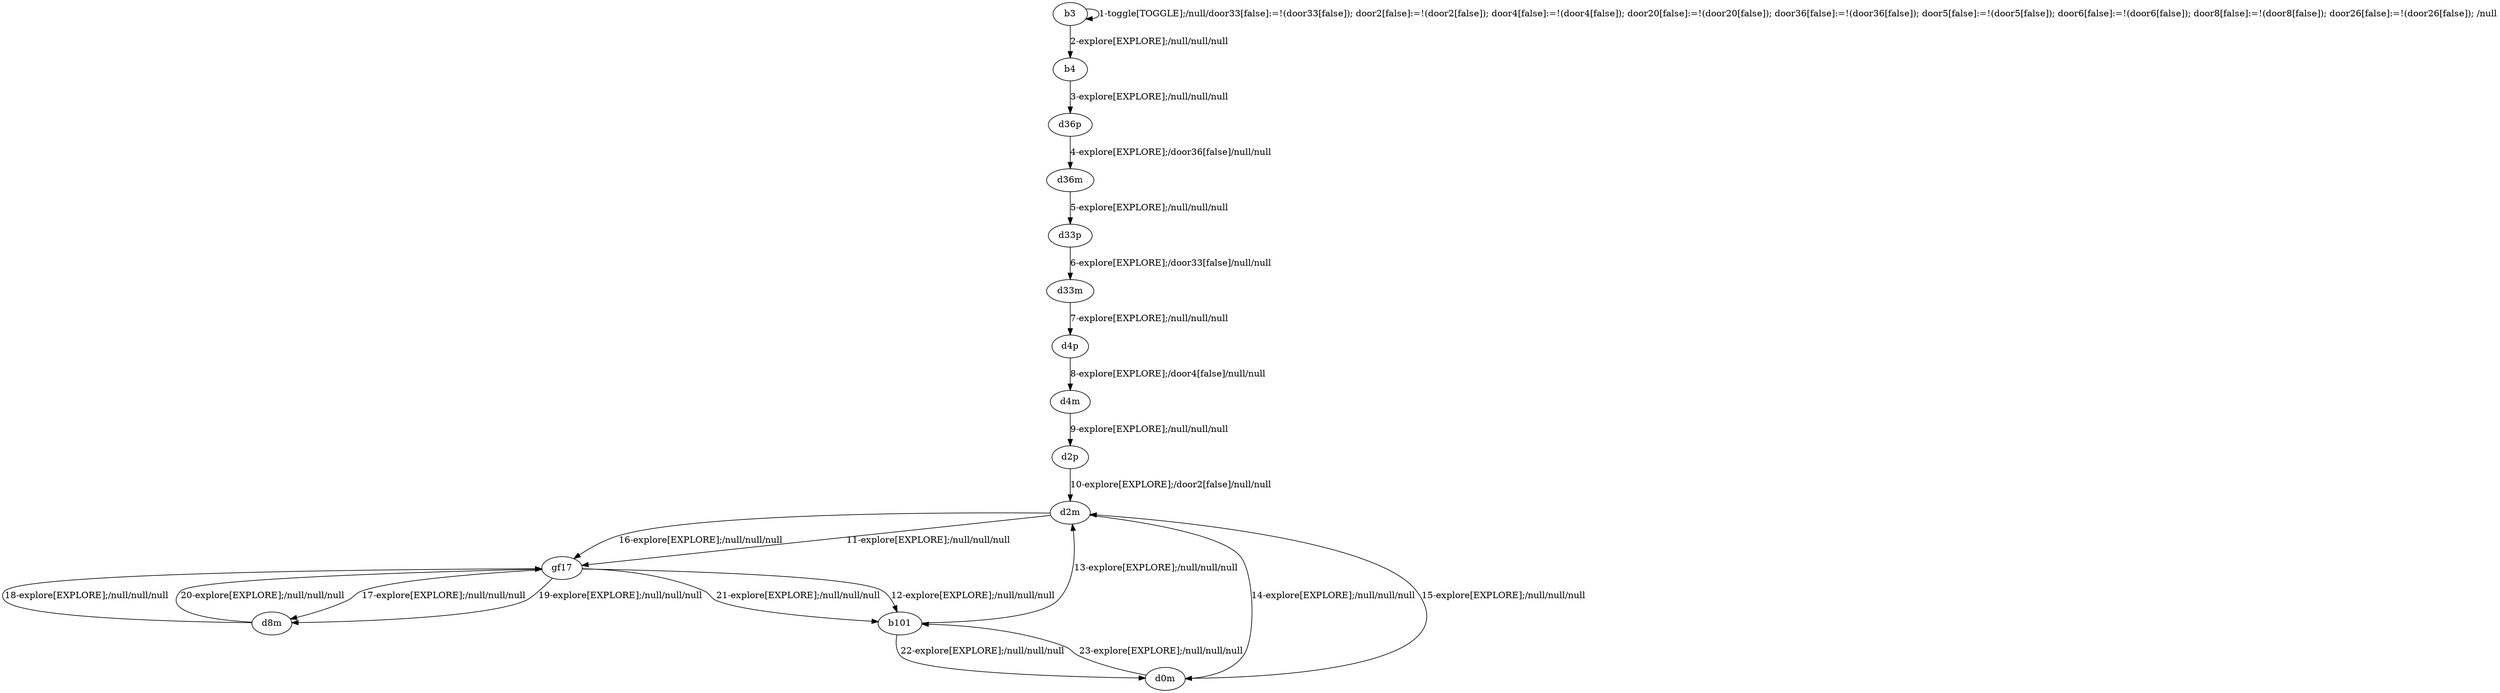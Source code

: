 # Total number of goals covered by this test: 1
# d0m --> b101

digraph g {
"b3" -> "b3" [label = "1-toggle[TOGGLE];/null/door33[false]:=!(door33[false]); door2[false]:=!(door2[false]); door4[false]:=!(door4[false]); door20[false]:=!(door20[false]); door36[false]:=!(door36[false]); door5[false]:=!(door5[false]); door6[false]:=!(door6[false]); door8[false]:=!(door8[false]); door26[false]:=!(door26[false]); /null"];
"b3" -> "b4" [label = "2-explore[EXPLORE];/null/null/null"];
"b4" -> "d36p" [label = "3-explore[EXPLORE];/null/null/null"];
"d36p" -> "d36m" [label = "4-explore[EXPLORE];/door36[false]/null/null"];
"d36m" -> "d33p" [label = "5-explore[EXPLORE];/null/null/null"];
"d33p" -> "d33m" [label = "6-explore[EXPLORE];/door33[false]/null/null"];
"d33m" -> "d4p" [label = "7-explore[EXPLORE];/null/null/null"];
"d4p" -> "d4m" [label = "8-explore[EXPLORE];/door4[false]/null/null"];
"d4m" -> "d2p" [label = "9-explore[EXPLORE];/null/null/null"];
"d2p" -> "d2m" [label = "10-explore[EXPLORE];/door2[false]/null/null"];
"d2m" -> "gf17" [label = "11-explore[EXPLORE];/null/null/null"];
"gf17" -> "b101" [label = "12-explore[EXPLORE];/null/null/null"];
"b101" -> "d2m" [label = "13-explore[EXPLORE];/null/null/null"];
"d2m" -> "d0m" [label = "14-explore[EXPLORE];/null/null/null"];
"d0m" -> "d2m" [label = "15-explore[EXPLORE];/null/null/null"];
"d2m" -> "gf17" [label = "16-explore[EXPLORE];/null/null/null"];
"gf17" -> "d8m" [label = "17-explore[EXPLORE];/null/null/null"];
"d8m" -> "gf17" [label = "18-explore[EXPLORE];/null/null/null"];
"gf17" -> "d8m" [label = "19-explore[EXPLORE];/null/null/null"];
"d8m" -> "gf17" [label = "20-explore[EXPLORE];/null/null/null"];
"gf17" -> "b101" [label = "21-explore[EXPLORE];/null/null/null"];
"b101" -> "d0m" [label = "22-explore[EXPLORE];/null/null/null"];
"d0m" -> "b101" [label = "23-explore[EXPLORE];/null/null/null"];
}